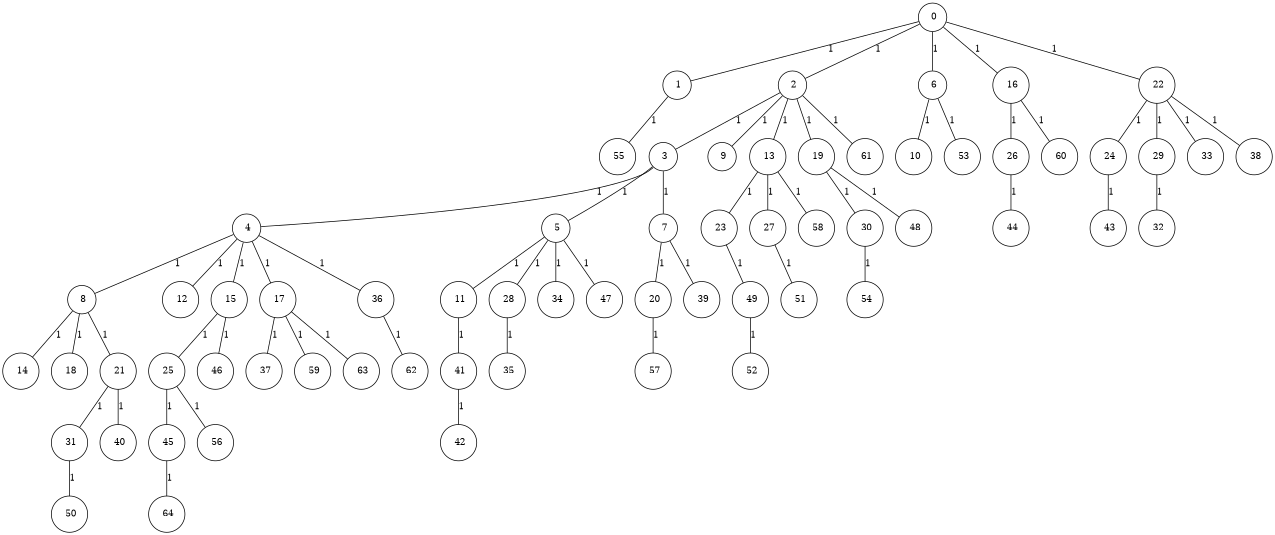 graph G {
size="8.5,11;"
ratio = "expand;"
fixedsize="true;"
overlap="scale;"
node[shape=circle,width=.12,hight=.12,fontsize=12]
edge[fontsize=12]

0[label=" 0" color=black, pos="1.1563511,0.25909923!"];
1[label=" 1" color=black, pos="1.3030147,2.4689281!"];
2[label=" 2" color=black, pos="0.98602714,1.5661145!"];
3[label=" 3" color=black, pos="1.6426275,1.0957595!"];
4[label=" 4" color=black, pos="1.2437896,1.1410639!"];
5[label=" 5" color=black, pos="2.5072893,0.47983499!"];
6[label=" 6" color=black, pos="0.63794835,0.18711955!"];
7[label=" 7" color=black, pos="1.2984012,2.4329494!"];
8[label=" 8" color=black, pos="2.6445695,0.27574103!"];
9[label=" 9" color=black, pos="1.070534,2.1524612!"];
10[label=" 10" color=black, pos="2.5827633,2.769759!"];
11[label=" 11" color=black, pos="2.3530187,1.9419402!"];
12[label=" 12" color=black, pos="1.7655687,2.2201395!"];
13[label=" 13" color=black, pos="2.4712986,0.12711681!"];
14[label=" 14" color=black, pos="1.4927928,2.5534315!"];
15[label=" 15" color=black, pos="1.0354644,1.2459463!"];
16[label=" 16" color=black, pos="0.67842952,2.6276181!"];
17[label=" 17" color=black, pos="2.2663565,2.8055246!"];
18[label=" 18" color=black, pos="2.498655,0.074510625!"];
19[label=" 19" color=black, pos="1.4408021,1.4484819!"];
20[label=" 20" color=black, pos="0.099454921,2.4792289!"];
21[label=" 21" color=black, pos="1.368596,0.68000057!"];
22[label=" 22" color=black, pos="1.920582,0.65258279!"];
23[label=" 23" color=black, pos="0.21981304,1.6360804!"];
24[label=" 24" color=black, pos="0.42021635,1.6472061!"];
25[label=" 25" color=black, pos="0.043777808,0.53569266!"];
26[label=" 26" color=black, pos="1.0280143,0.3941065!"];
27[label=" 27" color=black, pos="1.6266541,1.6751873!"];
28[label=" 28" color=black, pos="0.51120992,2.2968626!"];
29[label=" 29" color=black, pos="1.7607618,2.7411947!"];
30[label=" 30" color=black, pos="0.21029526,1.6373903!"];
31[label=" 31" color=black, pos="1.2923065,0.32835086!"];
32[label=" 32" color=black, pos="2.5371692,0.39909573!"];
33[label=" 33" color=black, pos="0.42828764,2.1233798!"];
34[label=" 34" color=black, pos="0.54499166,2.9251184!"];
35[label=" 35" color=black, pos="2.3600747,2.8977548!"];
36[label=" 36" color=black, pos="0.75472187,2.7510906!"];
37[label=" 37" color=black, pos="2.1714805,0.19682759!"];
38[label=" 38" color=black, pos="0.88606274,1.8118841!"];
39[label=" 39" color=black, pos="1.1076886,1.8908922!"];
40[label=" 40" color=black, pos="1.1157919,2.2258047!"];
41[label=" 41" color=black, pos="1.2247763,2.0003815!"];
42[label=" 42" color=black, pos="2.8666708,2.9414137!"];
43[label=" 43" color=black, pos="0.52580561,0.098030178!"];
44[label=" 44" color=black, pos="0.033785843,1.7960112!"];
45[label=" 45" color=black, pos="2.341406,0.58704211!"];
46[label=" 46" color=black, pos="1.8270567,0.40583802!"];
47[label=" 47" color=black, pos="1.5391611,1.5796031!"];
48[label=" 48" color=black, pos="2.5867181,2.1990325!"];
49[label=" 49" color=black, pos="1.1545923,0.58126235!"];
50[label=" 50" color=black, pos="0.12491382,0.24800861!"];
51[label=" 51" color=black, pos="0.36184455,0.93124692!"];
52[label=" 52" color=black, pos="2.1951595,1.6008967!"];
53[label=" 53" color=black, pos="0.72009689,1.7640342!"];
54[label=" 54" color=black, pos="0.58686503,2.4818989!"];
55[label=" 55" color=black, pos="2.4666025,2.7809791!"];
56[label=" 56" color=black, pos="2.8669097,0.86481497!"];
57[label=" 57" color=black, pos="2.1794255,2.0427651!"];
58[label=" 58" color=black, pos="1.9687534,2.9550587!"];
59[label=" 59" color=black, pos="1.6368125,2.7262283!"];
60[label=" 60" color=black, pos="1.6135638,2.3685375!"];
61[label=" 61" color=black, pos="0.51506392,1.8808142!"];
62[label=" 62" color=black, pos="0.30244405,2.2279551!"];
63[label=" 63" color=black, pos="2.4242151,2.8223671!"];
64[label=" 64" color=black, pos="0.98894574,0.31262679!"];
0--1[label="1"]
0--2[label="1"]
0--6[label="1"]
0--16[label="1"]
0--22[label="1"]
1--55[label="1"]
2--3[label="1"]
2--9[label="1"]
2--13[label="1"]
2--19[label="1"]
2--61[label="1"]
3--4[label="1"]
3--5[label="1"]
3--7[label="1"]
4--8[label="1"]
4--12[label="1"]
4--15[label="1"]
4--17[label="1"]
4--36[label="1"]
5--11[label="1"]
5--28[label="1"]
5--34[label="1"]
5--47[label="1"]
6--10[label="1"]
6--53[label="1"]
7--20[label="1"]
7--39[label="1"]
8--14[label="1"]
8--18[label="1"]
8--21[label="1"]
11--41[label="1"]
13--23[label="1"]
13--27[label="1"]
13--58[label="1"]
15--25[label="1"]
15--46[label="1"]
16--26[label="1"]
16--60[label="1"]
17--37[label="1"]
17--59[label="1"]
17--63[label="1"]
19--30[label="1"]
19--48[label="1"]
20--57[label="1"]
21--31[label="1"]
21--40[label="1"]
22--24[label="1"]
22--29[label="1"]
22--33[label="1"]
22--38[label="1"]
23--49[label="1"]
24--43[label="1"]
25--45[label="1"]
25--56[label="1"]
26--44[label="1"]
27--51[label="1"]
28--35[label="1"]
29--32[label="1"]
30--54[label="1"]
31--50[label="1"]
36--62[label="1"]
41--42[label="1"]
45--64[label="1"]
49--52[label="1"]

}
